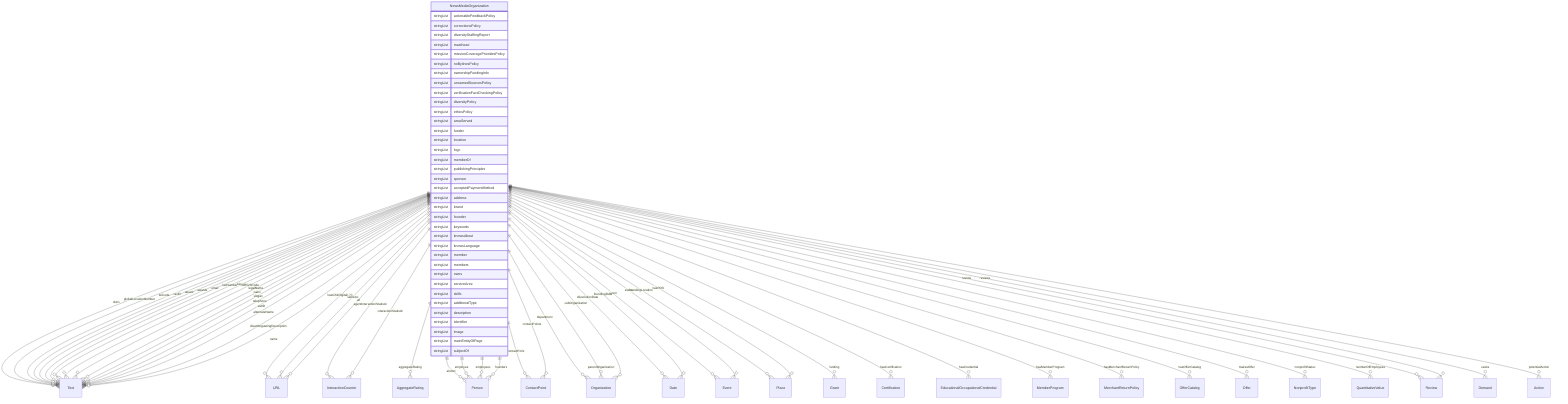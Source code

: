 erDiagram
NewsMediaOrganization {
    stringList actionableFeedbackPolicy  
    stringList correctionsPolicy  
    stringList diversityStaffingReport  
    stringList masthead  
    stringList missionCoveragePrioritiesPolicy  
    stringList noBylinesPolicy  
    stringList ownershipFundingInfo  
    stringList unnamedSourcesPolicy  
    stringList verificationFactCheckingPolicy  
    stringList diversityPolicy  
    stringList ethicsPolicy  
    stringList areaServed  
    stringList funder  
    stringList location  
    stringList logo  
    stringList memberOf  
    stringList publishingPrinciples  
    stringList sponsor  
    stringList acceptedPaymentMethod  
    stringList address  
    stringList brand  
    stringList founder  
    stringList keywords  
    stringList knowsAbout  
    stringList knowsLanguage  
    stringList member  
    stringList members  
    stringList owns  
    stringList serviceArea  
    stringList skills  
    stringList additionalType  
    stringList description  
    stringList identifier  
    stringList image  
    stringList mainEntityOfPage  
    stringList subjectOf  
}

NewsMediaOrganization ||--}o Text : "duns"
NewsMediaOrganization ||--}o Text : "globalLocationNumber"
NewsMediaOrganization ||--}o URL : "hasGS1DigitalLink"
NewsMediaOrganization ||--}o Text : "leiCode"
NewsMediaOrganization ||--}o Text : "taxID"
NewsMediaOrganization ||--}o InteractionCounter : "agentInteractionStatistic"
NewsMediaOrganization ||--}o AggregateRating : "aggregateRating"
NewsMediaOrganization ||--}o Person : "alumni"
NewsMediaOrganization ||--}o Text : "award"
NewsMediaOrganization ||--}o Text : "awards"
NewsMediaOrganization ||--}o ContactPoint : "contactPoint"
NewsMediaOrganization ||--}o ContactPoint : "contactPoints"
NewsMediaOrganization ||--}o Organization : "department"
NewsMediaOrganization ||--}o Date : "dissolutionDate"
NewsMediaOrganization ||--}o Text : "email"
NewsMediaOrganization ||--}o Person : "employee"
NewsMediaOrganization ||--}o Person : "employees"
NewsMediaOrganization ||--}o Event : "event"
NewsMediaOrganization ||--}o Event : "events"
NewsMediaOrganization ||--}o Text : "faxNumber"
NewsMediaOrganization ||--}o Person : "founders"
NewsMediaOrganization ||--}o Date : "foundingDate"
NewsMediaOrganization ||--}o Place : "foundingLocation"
NewsMediaOrganization ||--}o Grant : "funding"
NewsMediaOrganization ||--}o Certification : "hasCertification"
NewsMediaOrganization ||--}o EducationalOccupationalCredential : "hasCredential"
NewsMediaOrganization ||--}o MemberProgram : "hasMemberProgram"
NewsMediaOrganization ||--}o MerchantReturnPolicy : "hasMerchantReturnPolicy"
NewsMediaOrganization ||--}o OfferCatalog : "hasOfferCatalog"
NewsMediaOrganization ||--}o Place : "hasPOS"
NewsMediaOrganization ||--}o InteractionCounter : "interactionStatistic"
NewsMediaOrganization ||--}o Text : "isicV4"
NewsMediaOrganization ||--}o Text : "iso6523Code"
NewsMediaOrganization ||--}o Text : "legalName"
NewsMediaOrganization ||--}o Offer : "makesOffer"
NewsMediaOrganization ||--}o Text : "naics"
NewsMediaOrganization ||--}o NonprofitType : "nonprofitStatus"
NewsMediaOrganization ||--}o QuantitativeValue : "numberOfEmployees"
NewsMediaOrganization ||--}o Organization : "parentOrganization"
NewsMediaOrganization ||--}o Review : "review"
NewsMediaOrganization ||--}o Review : "reviews"
NewsMediaOrganization ||--}o Demand : "seeks"
NewsMediaOrganization ||--}o Text : "slogan"
NewsMediaOrganization ||--}o Organization : "subOrganization"
NewsMediaOrganization ||--}o Text : "telephone"
NewsMediaOrganization ||--}o Text : "vatID"
NewsMediaOrganization ||--}o Text : "alternateName"
NewsMediaOrganization ||--}o Text : "disambiguatingDescription"
NewsMediaOrganization ||--}o Text : "name"
NewsMediaOrganization ||--}o URL : "sameAs"
NewsMediaOrganization ||--}o Action : "potentialAction"
NewsMediaOrganization ||--}o URL : "url"
